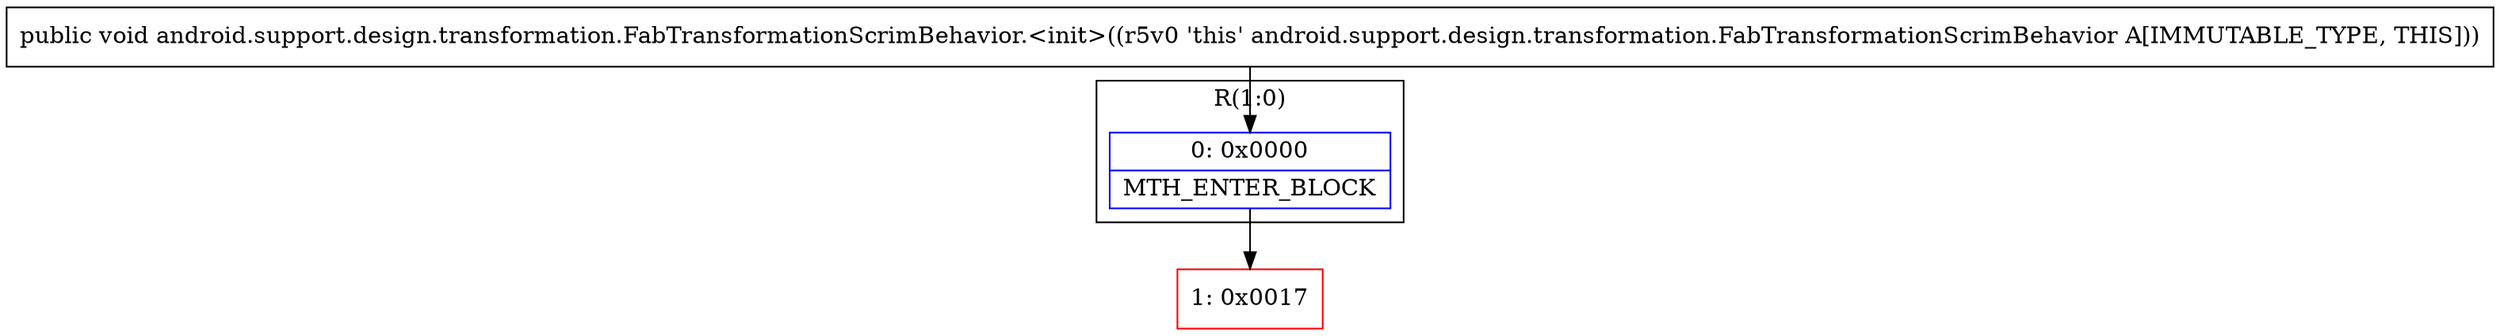 digraph "CFG forandroid.support.design.transformation.FabTransformationScrimBehavior.\<init\>()V" {
subgraph cluster_Region_1967587071 {
label = "R(1:0)";
node [shape=record,color=blue];
Node_0 [shape=record,label="{0\:\ 0x0000|MTH_ENTER_BLOCK\l}"];
}
Node_1 [shape=record,color=red,label="{1\:\ 0x0017}"];
MethodNode[shape=record,label="{public void android.support.design.transformation.FabTransformationScrimBehavior.\<init\>((r5v0 'this' android.support.design.transformation.FabTransformationScrimBehavior A[IMMUTABLE_TYPE, THIS])) }"];
MethodNode -> Node_0;
Node_0 -> Node_1;
}

